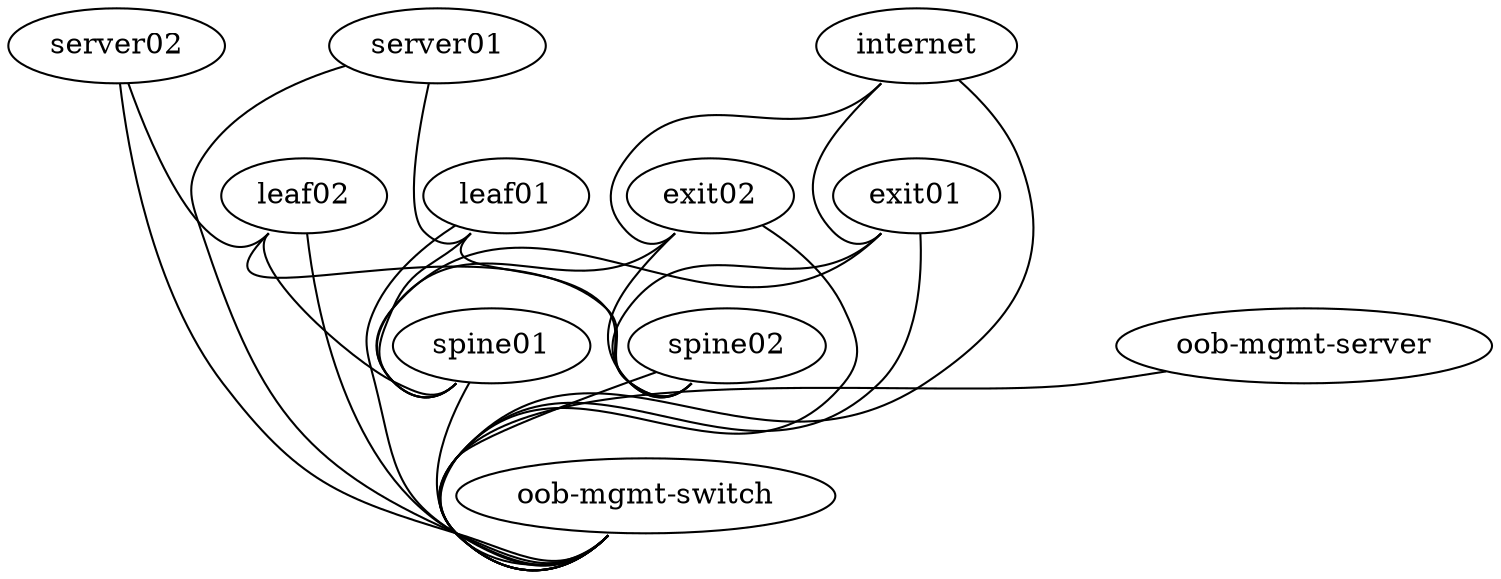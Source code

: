 graph vx {
 "leaf01" [function="leaf" os="CumulusCommunity/cumulus-vx" version="3.7.3" memory="768" config="./helper_scripts/config_switch.sh" ]
 "leaf02" [function="leaf" os="CumulusCommunity/cumulus-vx" version="3.7.3" memory="768" config="./helper_scripts/config_switch.sh" ]
 "spine01" [function="spine" os="CumulusCommunity/cumulus-vx" version="3.7.3" memory="768" config="./helper_scripts/config_switch.sh" ]
 "spine02" [function="spine" os="CumulusCommunity/cumulus-vx" version="3.7.3" memory="768" config="./helper_scripts/config_switch.sh" ]
 "exit01" [function="exit" os="CumulusCommunity/cumulus-vx" version="3.7.3" memory="768" config="./helper_scripts/config_switch.sh" ]
 "exit02" [function="exit" os="CumulusCommunity/cumulus-vx" version="3.7.3" memory="768" config="./helper_scripts/config_switch.sh" ]
 "server01" [function="host" os="yk0/ubuntu-xenial" memory="512" config="./helper_scripts/config_server.sh" ]
 "server02" [function="host" os="yk0/ubuntu-xenial" memory="512" config="./helper_scripts/config_server.sh" ]
 "internet" [function="internet" vagrant="swp48" os="CumulusCommunity/cumulus-vx" version="3.7.3" memory="768" config="./helper_scripts/config_internet.sh" ]
 "oob-mgmt-switch" [function="oob-switch" vagrant="eth0" os="CumulusCommunity/cumulus-vx" version="3.7.3" memory="768" config="./helper_scripts/config_oob_switch.sh" ]
 "oob-mgmt-server" [function="oob-server" vagrant="eth0" os="CumulusCommunity/vx_oob_server" version="1.0.4" memory="1024" config="./helper_scripts/config_oob_server.sh" ]

 "leaf01":"swp51" -- "spine01":"swp1"
 "leaf02":"swp51" -- "spine01":"swp2"
 "leaf01":"swp52" -- "spine02":"swp1"
 "leaf02":"swp52" -- "spine02":"swp2"

 "server01":"eth1" -- "leaf01":"swp1" [left_mac="00:03:00:11:11:01"]
 "server02":"eth2" -- "leaf02":"swp2" [left_mac="00:03:00:22:22:02"]

 "exit01":"swp51" -- "spine01":"swp30"
 "exit01":"swp52" -- "spine02":"swp30"
 "exit02":"swp51" -- "spine01":"swp29"
 "exit02":"swp52" -- "spine02":"swp29"

 "internet":"swp1" -- "exit01":"swp44"
 "internet":"swp2" -- "exit02":"swp44"

 "oob-mgmt-server":"eth1" -- "oob-mgmt-switch":"swp1" [right_mac="a0:00:00:00:00:61"]
 "server01":"eth0" -- "oob-mgmt-switch":"swp2" [left_mac="a0:00:00:00:00:31"]
 "server02":"eth0" -- "oob-mgmt-switch":"swp3" [left_mac="a0:00:00:00:00:32"]
 "leaf01":"eth0" -- "oob-mgmt-switch":"swp6" [left_mac="a0:00:00:00:00:11"]
 "leaf02":"eth0" -- "oob-mgmt-switch":"swp7" [left_mac="a0:00:00:00:00:12"]
 "spine01":"eth0" -- "oob-mgmt-switch":"swp10" [left_mac="a0:00:00:00:00:21"]
 "spine02":"eth0" -- "oob-mgmt-switch":"swp11" [left_mac="a0:00:00:00:00:22"]
 "exit01":"eth0" -- "oob-mgmt-switch":"swp12" [left_mac="a0:00:00:00:00:41"]
 "exit02":"eth0" -- "oob-mgmt-switch":"swp13" [left_mac="a0:00:00:00:00:42"]
 "internet":"eth0" -- "oob-mgmt-switch":"swp15" [left_mac="a0:00:00:00:00:50"]
}
